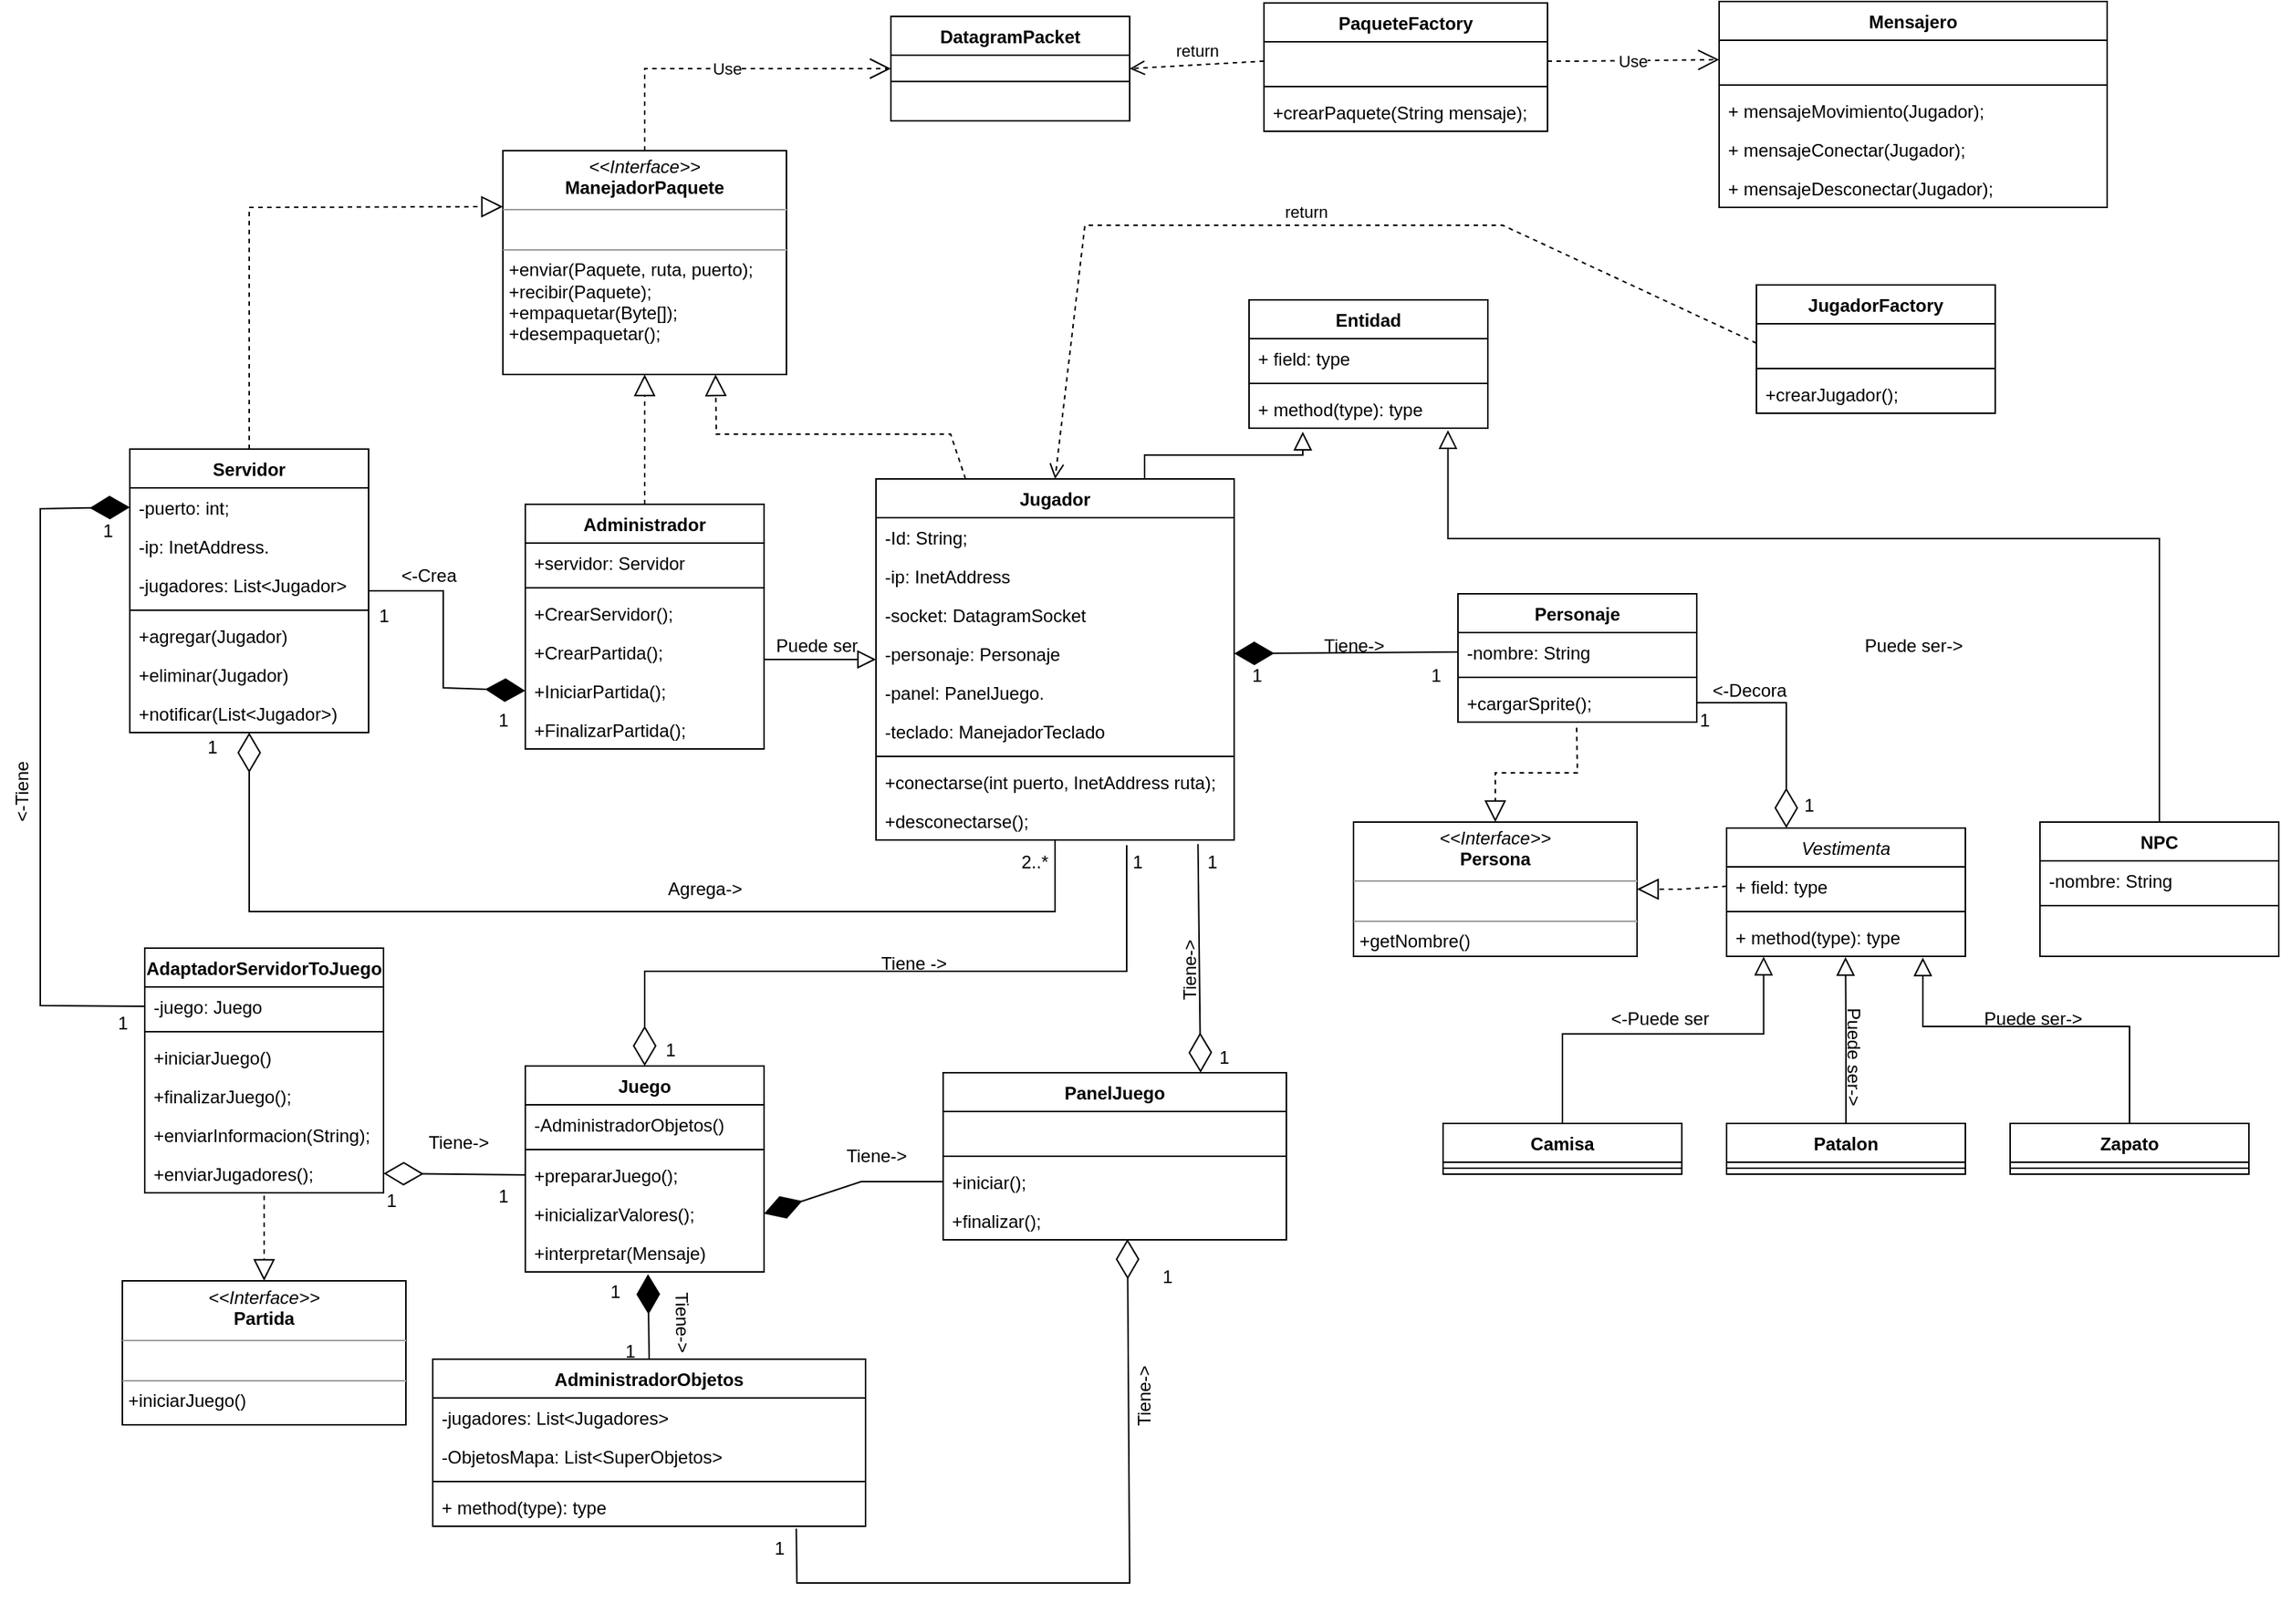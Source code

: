 <mxfile version="20.8.16" type="device" pages="2"><diagram id="C5RBs43oDa-KdzZeNtuy" name="Page-1"><mxGraphModel dx="1920" dy="1169" grid="1" gridSize="10" guides="1" tooltips="1" connect="1" arrows="1" fold="1" page="1" pageScale="1" pageWidth="2000" pageHeight="1700" math="0" shadow="0"><root><mxCell id="WIyWlLk6GJQsqaUBKTNV-0"/><mxCell id="WIyWlLk6GJQsqaUBKTNV-1" parent="WIyWlLk6GJQsqaUBKTNV-0"/><mxCell id="rRtpNjw5rm6GsXxfiOqy-0" value="Servidor" style="swimlane;fontStyle=1;align=center;verticalAlign=top;childLayout=stackLayout;horizontal=1;startSize=26;horizontalStack=0;resizeParent=1;resizeLast=0;collapsible=1;marginBottom=0;rounded=0;shadow=0;strokeWidth=1;" parent="WIyWlLk6GJQsqaUBKTNV-1" vertex="1"><mxGeometry x="190" y="480" width="160" height="190" as="geometry"><mxRectangle x="145" y="451" width="160" height="26" as="alternateBounds"/></mxGeometry></mxCell><mxCell id="rRtpNjw5rm6GsXxfiOqy-1" value="-puerto: int; " style="text;align=left;verticalAlign=top;spacingLeft=4;spacingRight=4;overflow=hidden;rotatable=0;points=[[0,0.5],[1,0.5]];portConstraint=eastwest;" parent="rRtpNjw5rm6GsXxfiOqy-0" vertex="1"><mxGeometry y="26" width="160" height="26" as="geometry"/></mxCell><mxCell id="rRtpNjw5rm6GsXxfiOqy-2" value="-ip: InetAddress. " style="text;align=left;verticalAlign=top;spacingLeft=4;spacingRight=4;overflow=hidden;rotatable=0;points=[[0,0.5],[1,0.5]];portConstraint=eastwest;rounded=0;shadow=0;html=0;" parent="rRtpNjw5rm6GsXxfiOqy-0" vertex="1"><mxGeometry y="52" width="160" height="26" as="geometry"/></mxCell><mxCell id="rRtpNjw5rm6GsXxfiOqy-3" value="-jugadores: List&lt;Jugador&gt;" style="text;align=left;verticalAlign=top;spacingLeft=4;spacingRight=4;overflow=hidden;rotatable=0;points=[[0,0.5],[1,0.5]];portConstraint=eastwest;rounded=0;shadow=0;html=0;" parent="rRtpNjw5rm6GsXxfiOqy-0" vertex="1"><mxGeometry y="78" width="160" height="26" as="geometry"/></mxCell><mxCell id="rRtpNjw5rm6GsXxfiOqy-4" value="" style="line;html=1;strokeWidth=1;align=left;verticalAlign=middle;spacingTop=-1;spacingLeft=3;spacingRight=3;rotatable=0;labelPosition=right;points=[];portConstraint=eastwest;" parent="rRtpNjw5rm6GsXxfiOqy-0" vertex="1"><mxGeometry y="104" width="160" height="8" as="geometry"/></mxCell><mxCell id="rRtpNjw5rm6GsXxfiOqy-5" value="+agregar(Jugador)" style="text;align=left;verticalAlign=top;spacingLeft=4;spacingRight=4;overflow=hidden;rotatable=0;points=[[0,0.5],[1,0.5]];portConstraint=eastwest;rounded=0;shadow=0;html=0;" parent="rRtpNjw5rm6GsXxfiOqy-0" vertex="1"><mxGeometry y="112" width="160" height="26" as="geometry"/></mxCell><mxCell id="rRtpNjw5rm6GsXxfiOqy-6" value="+eliminar(Jugador)" style="text;align=left;verticalAlign=top;spacingLeft=4;spacingRight=4;overflow=hidden;rotatable=0;points=[[0,0.5],[1,0.5]];portConstraint=eastwest;rounded=0;shadow=0;html=0;" parent="rRtpNjw5rm6GsXxfiOqy-0" vertex="1"><mxGeometry y="138" width="160" height="26" as="geometry"/></mxCell><mxCell id="rRtpNjw5rm6GsXxfiOqy-7" value="+notificar(List&lt;Jugador&gt;)" style="text;align=left;verticalAlign=top;spacingLeft=4;spacingRight=4;overflow=hidden;rotatable=0;points=[[0,0.5],[1,0.5]];portConstraint=eastwest;rounded=0;shadow=0;html=0;" parent="rRtpNjw5rm6GsXxfiOqy-0" vertex="1"><mxGeometry y="164" width="160" height="26" as="geometry"/></mxCell><mxCell id="rRtpNjw5rm6GsXxfiOqy-8" value="Jugador" style="swimlane;fontStyle=1;align=center;verticalAlign=top;childLayout=stackLayout;horizontal=1;startSize=26;horizontalStack=0;resizeParent=1;resizeLast=0;collapsible=1;marginBottom=0;rounded=0;shadow=0;strokeWidth=1;" parent="WIyWlLk6GJQsqaUBKTNV-1" vertex="1"><mxGeometry x="690" y="500" width="240" height="242" as="geometry"><mxRectangle x="670" y="442.5" width="170" height="26" as="alternateBounds"/></mxGeometry></mxCell><mxCell id="rRtpNjw5rm6GsXxfiOqy-9" value="-Id: String;" style="text;align=left;verticalAlign=top;spacingLeft=4;spacingRight=4;overflow=hidden;rotatable=0;points=[[0,0.5],[1,0.5]];portConstraint=eastwest;" parent="rRtpNjw5rm6GsXxfiOqy-8" vertex="1"><mxGeometry y="26" width="240" height="26" as="geometry"/></mxCell><mxCell id="rRtpNjw5rm6GsXxfiOqy-10" value="-ip: InetAddress" style="text;align=left;verticalAlign=top;spacingLeft=4;spacingRight=4;overflow=hidden;rotatable=0;points=[[0,0.5],[1,0.5]];portConstraint=eastwest;" parent="rRtpNjw5rm6GsXxfiOqy-8" vertex="1"><mxGeometry y="52" width="240" height="26" as="geometry"/></mxCell><mxCell id="rRtpNjw5rm6GsXxfiOqy-11" value="-socket: DatagramSocket" style="text;align=left;verticalAlign=top;spacingLeft=4;spacingRight=4;overflow=hidden;rotatable=0;points=[[0,0.5],[1,0.5]];portConstraint=eastwest;" parent="rRtpNjw5rm6GsXxfiOqy-8" vertex="1"><mxGeometry y="78" width="240" height="26" as="geometry"/></mxCell><mxCell id="rRtpNjw5rm6GsXxfiOqy-12" value="-personaje: Personaje" style="text;align=left;verticalAlign=top;spacingLeft=4;spacingRight=4;overflow=hidden;rotatable=0;points=[[0,0.5],[1,0.5]];portConstraint=eastwest;" parent="rRtpNjw5rm6GsXxfiOqy-8" vertex="1"><mxGeometry y="104" width="240" height="26" as="geometry"/></mxCell><mxCell id="rRtpNjw5rm6GsXxfiOqy-13" value="-panel: PanelJuego. " style="text;align=left;verticalAlign=top;spacingLeft=4;spacingRight=4;overflow=hidden;rotatable=0;points=[[0,0.5],[1,0.5]];portConstraint=eastwest;" parent="rRtpNjw5rm6GsXxfiOqy-8" vertex="1"><mxGeometry y="130" width="240" height="26" as="geometry"/></mxCell><mxCell id="rRtpNjw5rm6GsXxfiOqy-14" value="-teclado: ManejadorTeclado" style="text;align=left;verticalAlign=top;spacingLeft=4;spacingRight=4;overflow=hidden;rotatable=0;points=[[0,0.5],[1,0.5]];portConstraint=eastwest;" parent="rRtpNjw5rm6GsXxfiOqy-8" vertex="1"><mxGeometry y="156" width="240" height="26" as="geometry"/></mxCell><mxCell id="rRtpNjw5rm6GsXxfiOqy-15" value="" style="line;html=1;strokeWidth=1;align=left;verticalAlign=middle;spacingTop=-1;spacingLeft=3;spacingRight=3;rotatable=0;labelPosition=right;points=[];portConstraint=eastwest;" parent="rRtpNjw5rm6GsXxfiOqy-8" vertex="1"><mxGeometry y="182" width="240" height="8" as="geometry"/></mxCell><mxCell id="rRtpNjw5rm6GsXxfiOqy-16" value="+conectarse(int puerto, InetAddress ruta); " style="text;align=left;verticalAlign=top;spacingLeft=4;spacingRight=4;overflow=hidden;rotatable=0;points=[[0,0.5],[1,0.5]];portConstraint=eastwest;" parent="rRtpNjw5rm6GsXxfiOqy-8" vertex="1"><mxGeometry y="190" width="240" height="26" as="geometry"/></mxCell><mxCell id="rRtpNjw5rm6GsXxfiOqy-17" value="+desconectarse(); " style="text;align=left;verticalAlign=top;spacingLeft=4;spacingRight=4;overflow=hidden;rotatable=0;points=[[0,0.5],[1,0.5]];portConstraint=eastwest;" parent="rRtpNjw5rm6GsXxfiOqy-8" vertex="1"><mxGeometry y="216" width="240" height="26" as="geometry"/></mxCell><mxCell id="rRtpNjw5rm6GsXxfiOqy-18" value="Personaje" style="swimlane;fontStyle=1;align=center;verticalAlign=top;childLayout=stackLayout;horizontal=1;startSize=26;horizontalStack=0;resizeParent=1;resizeLast=0;collapsible=1;marginBottom=0;rounded=0;shadow=0;strokeWidth=1;" parent="WIyWlLk6GJQsqaUBKTNV-1" vertex="1"><mxGeometry x="1080" y="577" width="160" height="86" as="geometry"><mxRectangle x="340" y="380" width="170" height="26" as="alternateBounds"/></mxGeometry></mxCell><mxCell id="rRtpNjw5rm6GsXxfiOqy-19" value="-nombre: String" style="text;align=left;verticalAlign=top;spacingLeft=4;spacingRight=4;overflow=hidden;rotatable=0;points=[[0,0.5],[1,0.5]];portConstraint=eastwest;" parent="rRtpNjw5rm6GsXxfiOqy-18" vertex="1"><mxGeometry y="26" width="160" height="26" as="geometry"/></mxCell><mxCell id="rRtpNjw5rm6GsXxfiOqy-20" value="" style="line;html=1;strokeWidth=1;align=left;verticalAlign=middle;spacingTop=-1;spacingLeft=3;spacingRight=3;rotatable=0;labelPosition=right;points=[];portConstraint=eastwest;" parent="rRtpNjw5rm6GsXxfiOqy-18" vertex="1"><mxGeometry y="52" width="160" height="8" as="geometry"/></mxCell><mxCell id="rRtpNjw5rm6GsXxfiOqy-21" value="+cargarSprite(); " style="text;align=left;verticalAlign=top;spacingLeft=4;spacingRight=4;overflow=hidden;rotatable=0;points=[[0,0.5],[1,0.5]];portConstraint=eastwest;" parent="rRtpNjw5rm6GsXxfiOqy-18" vertex="1"><mxGeometry y="60" width="160" height="26" as="geometry"/></mxCell><mxCell id="rRtpNjw5rm6GsXxfiOqy-22" value="NPC" style="swimlane;fontStyle=1;align=center;verticalAlign=top;childLayout=stackLayout;horizontal=1;startSize=26;horizontalStack=0;resizeParent=1;resizeLast=0;collapsible=1;marginBottom=0;rounded=0;shadow=0;strokeWidth=1;" parent="WIyWlLk6GJQsqaUBKTNV-1" vertex="1"><mxGeometry x="1470" y="730" width="160" height="90" as="geometry"><mxRectangle x="340" y="380" width="170" height="26" as="alternateBounds"/></mxGeometry></mxCell><mxCell id="rRtpNjw5rm6GsXxfiOqy-23" value="-nombre: String" style="text;align=left;verticalAlign=top;spacingLeft=4;spacingRight=4;overflow=hidden;rotatable=0;points=[[0,0.5],[1,0.5]];portConstraint=eastwest;" parent="rRtpNjw5rm6GsXxfiOqy-22" vertex="1"><mxGeometry y="26" width="160" height="26" as="geometry"/></mxCell><mxCell id="rRtpNjw5rm6GsXxfiOqy-24" value="" style="line;html=1;strokeWidth=1;align=left;verticalAlign=middle;spacingTop=-1;spacingLeft=3;spacingRight=3;rotatable=0;labelPosition=right;points=[];portConstraint=eastwest;" parent="rRtpNjw5rm6GsXxfiOqy-22" vertex="1"><mxGeometry y="52" width="160" height="8" as="geometry"/></mxCell><mxCell id="rRtpNjw5rm6GsXxfiOqy-25" value="Administrador" style="swimlane;fontStyle=1;align=center;verticalAlign=top;childLayout=stackLayout;horizontal=1;startSize=26;horizontalStack=0;resizeParent=1;resizeParentMax=0;resizeLast=0;collapsible=1;marginBottom=0;" parent="WIyWlLk6GJQsqaUBKTNV-1" vertex="1"><mxGeometry x="455" y="517" width="160" height="164" as="geometry"><mxRectangle x="391" y="464.5" width="120" height="30" as="alternateBounds"/></mxGeometry></mxCell><mxCell id="rRtpNjw5rm6GsXxfiOqy-26" value="+servidor: Servidor" style="text;strokeColor=none;fillColor=none;align=left;verticalAlign=top;spacingLeft=4;spacingRight=4;overflow=hidden;rotatable=0;points=[[0,0.5],[1,0.5]];portConstraint=eastwest;" parent="rRtpNjw5rm6GsXxfiOqy-25" vertex="1"><mxGeometry y="26" width="160" height="26" as="geometry"/></mxCell><mxCell id="rRtpNjw5rm6GsXxfiOqy-27" value="" style="line;strokeWidth=1;fillColor=none;align=left;verticalAlign=middle;spacingTop=-1;spacingLeft=3;spacingRight=3;rotatable=0;labelPosition=right;points=[];portConstraint=eastwest;strokeColor=inherit;" parent="rRtpNjw5rm6GsXxfiOqy-25" vertex="1"><mxGeometry y="52" width="160" height="8" as="geometry"/></mxCell><mxCell id="rRtpNjw5rm6GsXxfiOqy-28" value="+CrearServidor(); " style="text;align=left;verticalAlign=top;spacingLeft=4;spacingRight=4;overflow=hidden;rotatable=0;points=[[0,0.5],[1,0.5]];portConstraint=eastwest;" parent="rRtpNjw5rm6GsXxfiOqy-25" vertex="1"><mxGeometry y="60" width="160" height="26" as="geometry"/></mxCell><mxCell id="rRtpNjw5rm6GsXxfiOqy-29" value="+CrearPartida(); " style="text;align=left;verticalAlign=top;spacingLeft=4;spacingRight=4;overflow=hidden;rotatable=0;points=[[0,0.5],[1,0.5]];portConstraint=eastwest;" parent="rRtpNjw5rm6GsXxfiOqy-25" vertex="1"><mxGeometry y="86" width="160" height="26" as="geometry"/></mxCell><mxCell id="rRtpNjw5rm6GsXxfiOqy-30" value="+IniciarPartida(); " style="text;align=left;verticalAlign=top;spacingLeft=4;spacingRight=4;overflow=hidden;rotatable=0;points=[[0,0.5],[1,0.5]];portConstraint=eastwest;" parent="rRtpNjw5rm6GsXxfiOqy-25" vertex="1"><mxGeometry y="112" width="160" height="26" as="geometry"/></mxCell><mxCell id="rRtpNjw5rm6GsXxfiOqy-31" value="+FinalizarPartida(); " style="text;align=left;verticalAlign=top;spacingLeft=4;spacingRight=4;overflow=hidden;rotatable=0;points=[[0,0.5],[1,0.5]];portConstraint=eastwest;" parent="rRtpNjw5rm6GsXxfiOqy-25" vertex="1"><mxGeometry y="138" width="160" height="26" as="geometry"/></mxCell><mxCell id="rRtpNjw5rm6GsXxfiOqy-32" value="&lt;p style=&quot;margin:0px;margin-top:4px;text-align:center;&quot;&gt;&lt;i&gt;&amp;lt;&amp;lt;Interface&amp;gt;&amp;gt;&lt;/i&gt;&lt;br&gt;&lt;b&gt;Persona&lt;/b&gt;&lt;/p&gt;&lt;hr size=&quot;1&quot;&gt;&lt;p style=&quot;margin:0px;margin-left:4px;&quot;&gt;&lt;br&gt;&lt;/p&gt;&lt;hr size=&quot;1&quot;&gt;&lt;p style=&quot;margin:0px;margin-left:4px;&quot;&gt;+getNombre()&lt;/p&gt;" style="verticalAlign=top;align=left;overflow=fill;fontSize=12;fontFamily=Helvetica;html=1;" parent="WIyWlLk6GJQsqaUBKTNV-1" vertex="1"><mxGeometry x="1010" y="730" width="190" height="90" as="geometry"/></mxCell><mxCell id="rRtpNjw5rm6GsXxfiOqy-33" value="Vestimenta" style="swimlane;fontStyle=2;align=center;verticalAlign=top;childLayout=stackLayout;horizontal=1;startSize=26;horizontalStack=0;resizeParent=1;resizeParentMax=0;resizeLast=0;collapsible=1;marginBottom=0;" parent="WIyWlLk6GJQsqaUBKTNV-1" vertex="1"><mxGeometry x="1260" y="734" width="160" height="86" as="geometry"/></mxCell><mxCell id="rRtpNjw5rm6GsXxfiOqy-34" value="+ field: type" style="text;strokeColor=none;fillColor=none;align=left;verticalAlign=top;spacingLeft=4;spacingRight=4;overflow=hidden;rotatable=0;points=[[0,0.5],[1,0.5]];portConstraint=eastwest;" parent="rRtpNjw5rm6GsXxfiOqy-33" vertex="1"><mxGeometry y="26" width="160" height="26" as="geometry"/></mxCell><mxCell id="rRtpNjw5rm6GsXxfiOqy-35" value="" style="line;strokeWidth=1;fillColor=none;align=left;verticalAlign=middle;spacingTop=-1;spacingLeft=3;spacingRight=3;rotatable=0;labelPosition=right;points=[];portConstraint=eastwest;strokeColor=inherit;" parent="rRtpNjw5rm6GsXxfiOqy-33" vertex="1"><mxGeometry y="52" width="160" height="8" as="geometry"/></mxCell><mxCell id="rRtpNjw5rm6GsXxfiOqy-36" value="+ method(type): type" style="text;strokeColor=none;fillColor=none;align=left;verticalAlign=top;spacingLeft=4;spacingRight=4;overflow=hidden;rotatable=0;points=[[0,0.5],[1,0.5]];portConstraint=eastwest;" parent="rRtpNjw5rm6GsXxfiOqy-33" vertex="1"><mxGeometry y="60" width="160" height="26" as="geometry"/></mxCell><mxCell id="rRtpNjw5rm6GsXxfiOqy-37" value="" style="endArrow=block;dashed=1;endFill=0;endSize=12;html=1;rounded=0;exitX=0;exitY=0.5;exitDx=0;exitDy=0;entryX=1;entryY=0.5;entryDx=0;entryDy=0;" parent="WIyWlLk6GJQsqaUBKTNV-1" source="rRtpNjw5rm6GsXxfiOqy-34" target="rRtpNjw5rm6GsXxfiOqy-32" edge="1"><mxGeometry width="160" relative="1" as="geometry"><mxPoint x="1225.63" y="663" as="sourcePoint"/><mxPoint x="1160.005" y="588" as="targetPoint"/><Array as="points"><mxPoint x="1230" y="775"/></Array></mxGeometry></mxCell><mxCell id="rRtpNjw5rm6GsXxfiOqy-38" value="" style="endArrow=block;dashed=1;endFill=0;endSize=12;html=1;rounded=0;exitX=0.497;exitY=1.143;exitDx=0;exitDy=0;entryX=0.5;entryY=0;entryDx=0;entryDy=0;exitPerimeter=0;" parent="WIyWlLk6GJQsqaUBKTNV-1" source="rRtpNjw5rm6GsXxfiOqy-21" target="rRtpNjw5rm6GsXxfiOqy-32" edge="1"><mxGeometry width="160" relative="1" as="geometry"><mxPoint x="1270" y="781" as="sourcePoint"/><mxPoint x="1130" y="817" as="targetPoint"/><Array as="points"><mxPoint x="1160" y="697"/><mxPoint x="1105" y="697"/></Array></mxGeometry></mxCell><mxCell id="rRtpNjw5rm6GsXxfiOqy-39" value="Camisa" style="swimlane;fontStyle=1;align=center;verticalAlign=top;childLayout=stackLayout;horizontal=1;startSize=26;horizontalStack=0;resizeParent=1;resizeParentMax=0;resizeLast=0;collapsible=1;marginBottom=0;" parent="WIyWlLk6GJQsqaUBKTNV-1" vertex="1"><mxGeometry x="1070" y="932" width="160" height="34" as="geometry"/></mxCell><mxCell id="rRtpNjw5rm6GsXxfiOqy-40" value="" style="line;strokeWidth=1;fillColor=none;align=left;verticalAlign=middle;spacingTop=-1;spacingLeft=3;spacingRight=3;rotatable=0;labelPosition=right;points=[];portConstraint=eastwest;strokeColor=inherit;" parent="rRtpNjw5rm6GsXxfiOqy-39" vertex="1"><mxGeometry y="26" width="160" height="8" as="geometry"/></mxCell><mxCell id="rRtpNjw5rm6GsXxfiOqy-41" value="Patalon" style="swimlane;fontStyle=1;align=center;verticalAlign=top;childLayout=stackLayout;horizontal=1;startSize=26;horizontalStack=0;resizeParent=1;resizeParentMax=0;resizeLast=0;collapsible=1;marginBottom=0;" parent="WIyWlLk6GJQsqaUBKTNV-1" vertex="1"><mxGeometry x="1260" y="932" width="160" height="34" as="geometry"/></mxCell><mxCell id="rRtpNjw5rm6GsXxfiOqy-42" value="" style="line;strokeWidth=1;fillColor=none;align=left;verticalAlign=middle;spacingTop=-1;spacingLeft=3;spacingRight=3;rotatable=0;labelPosition=right;points=[];portConstraint=eastwest;strokeColor=inherit;" parent="rRtpNjw5rm6GsXxfiOqy-41" vertex="1"><mxGeometry y="26" width="160" height="8" as="geometry"/></mxCell><mxCell id="rRtpNjw5rm6GsXxfiOqy-43" value="Zapato" style="swimlane;fontStyle=1;align=center;verticalAlign=top;childLayout=stackLayout;horizontal=1;startSize=26;horizontalStack=0;resizeParent=1;resizeParentMax=0;resizeLast=0;collapsible=1;marginBottom=0;" parent="WIyWlLk6GJQsqaUBKTNV-1" vertex="1"><mxGeometry x="1450" y="932" width="160" height="34" as="geometry"/></mxCell><mxCell id="rRtpNjw5rm6GsXxfiOqy-44" value="" style="line;strokeWidth=1;fillColor=none;align=left;verticalAlign=middle;spacingTop=-1;spacingLeft=3;spacingRight=3;rotatable=0;labelPosition=right;points=[];portConstraint=eastwest;strokeColor=inherit;" parent="rRtpNjw5rm6GsXxfiOqy-43" vertex="1"><mxGeometry y="26" width="160" height="8" as="geometry"/></mxCell><mxCell id="rRtpNjw5rm6GsXxfiOqy-45" value="" style="endArrow=block;endSize=10;endFill=0;shadow=0;strokeWidth=1;rounded=0;edgeStyle=elbowEdgeStyle;elbow=vertical;exitX=0.5;exitY=0;exitDx=0;exitDy=0;entryX=0.155;entryY=1.008;entryDx=0;entryDy=0;entryPerimeter=0;" parent="WIyWlLk6GJQsqaUBKTNV-1" source="rRtpNjw5rm6GsXxfiOqy-39" target="rRtpNjw5rm6GsXxfiOqy-36" edge="1"><mxGeometry width="160" relative="1" as="geometry"><mxPoint x="1160" y="852" as="sourcePoint"/><mxPoint x="1220" y="802" as="targetPoint"/><Array as="points"><mxPoint x="1250" y="872"/></Array></mxGeometry></mxCell><mxCell id="rRtpNjw5rm6GsXxfiOqy-46" value="" style="endArrow=block;endSize=10;endFill=0;shadow=0;strokeWidth=1;rounded=0;edgeStyle=elbowEdgeStyle;elbow=vertical;exitX=0.5;exitY=0;exitDx=0;exitDy=0;entryX=0.498;entryY=1.02;entryDx=0;entryDy=0;entryPerimeter=0;" parent="WIyWlLk6GJQsqaUBKTNV-1" source="rRtpNjw5rm6GsXxfiOqy-41" target="rRtpNjw5rm6GsXxfiOqy-36" edge="1"><mxGeometry width="160" relative="1" as="geometry"><mxPoint x="1160" y="942" as="sourcePoint"/><mxPoint x="1340" y="872" as="targetPoint"/><Array as="points"><mxPoint x="1340" y="877"/></Array></mxGeometry></mxCell><mxCell id="rRtpNjw5rm6GsXxfiOqy-47" value="" style="endArrow=block;endSize=10;endFill=0;shadow=0;strokeWidth=1;rounded=0;edgeStyle=elbowEdgeStyle;elbow=vertical;exitX=0.5;exitY=0;exitDx=0;exitDy=0;entryX=0.822;entryY=1.031;entryDx=0;entryDy=0;entryPerimeter=0;" parent="WIyWlLk6GJQsqaUBKTNV-1" source="rRtpNjw5rm6GsXxfiOqy-43" target="rRtpNjw5rm6GsXxfiOqy-36" edge="1"><mxGeometry width="160" relative="1" as="geometry"><mxPoint x="1160" y="942" as="sourcePoint"/><mxPoint x="1350.48" y="830.366" as="targetPoint"/><Array as="points"><mxPoint x="1470" y="867"/></Array></mxGeometry></mxCell><mxCell id="rRtpNjw5rm6GsXxfiOqy-48" value="" style="endArrow=block;endSize=10;endFill=0;shadow=0;strokeWidth=1;rounded=0;edgeStyle=elbowEdgeStyle;elbow=vertical;exitX=0.5;exitY=0;exitDx=0;exitDy=0;entryX=0.833;entryY=1.051;entryDx=0;entryDy=0;entryPerimeter=0;" parent="WIyWlLk6GJQsqaUBKTNV-1" source="rRtpNjw5rm6GsXxfiOqy-22" target="rRtpNjw5rm6GsXxfiOqy-120" edge="1"><mxGeometry width="160" relative="1" as="geometry"><mxPoint x="1750" y="1583" as="sourcePoint"/><mxPoint x="1600" y="1090" as="targetPoint"/><Array as="points"><mxPoint x="1470" y="540"/></Array></mxGeometry></mxCell><mxCell id="rRtpNjw5rm6GsXxfiOqy-49" value="PanelJuego" style="swimlane;fontStyle=1;align=center;verticalAlign=top;childLayout=stackLayout;horizontal=1;startSize=26;horizontalStack=0;resizeParent=1;resizeParentMax=0;resizeLast=0;collapsible=1;marginBottom=0;" parent="WIyWlLk6GJQsqaUBKTNV-1" vertex="1"><mxGeometry x="735" y="898" width="230" height="112" as="geometry"><mxRectangle x="460" y="756" width="110" height="30" as="alternateBounds"/></mxGeometry></mxCell><mxCell id="rRtpNjw5rm6GsXxfiOqy-51" value=" " style="text;strokeColor=none;fillColor=none;align=left;verticalAlign=top;spacingLeft=4;spacingRight=4;overflow=hidden;rotatable=0;points=[[0,0.5],[1,0.5]];portConstraint=eastwest;" parent="rRtpNjw5rm6GsXxfiOqy-49" vertex="1"><mxGeometry y="26" width="230" height="26" as="geometry"/></mxCell><mxCell id="rRtpNjw5rm6GsXxfiOqy-52" value="" style="line;strokeWidth=1;fillColor=none;align=left;verticalAlign=middle;spacingTop=-1;spacingLeft=3;spacingRight=3;rotatable=0;labelPosition=right;points=[];portConstraint=eastwest;strokeColor=inherit;" parent="rRtpNjw5rm6GsXxfiOqy-49" vertex="1"><mxGeometry y="52" width="230" height="8" as="geometry"/></mxCell><mxCell id="rRtpNjw5rm6GsXxfiOqy-53" value="+iniciar(); " style="text;strokeColor=none;fillColor=none;align=left;verticalAlign=top;spacingLeft=4;spacingRight=4;overflow=hidden;rotatable=0;points=[[0,0.5],[1,0.5]];portConstraint=eastwest;" parent="rRtpNjw5rm6GsXxfiOqy-49" vertex="1"><mxGeometry y="60" width="230" height="26" as="geometry"/></mxCell><mxCell id="rRtpNjw5rm6GsXxfiOqy-54" value="+finalizar(); " style="text;strokeColor=none;fillColor=none;align=left;verticalAlign=top;spacingLeft=4;spacingRight=4;overflow=hidden;rotatable=0;points=[[0,0.5],[1,0.5]];portConstraint=eastwest;" parent="rRtpNjw5rm6GsXxfiOqy-49" vertex="1"><mxGeometry y="86" width="230" height="26" as="geometry"/></mxCell><mxCell id="rRtpNjw5rm6GsXxfiOqy-56" value="JugadorFactory" style="swimlane;fontStyle=1;align=center;verticalAlign=top;childLayout=stackLayout;horizontal=1;startSize=26;horizontalStack=0;resizeParent=1;resizeParentMax=0;resizeLast=0;collapsible=1;marginBottom=0;" parent="WIyWlLk6GJQsqaUBKTNV-1" vertex="1"><mxGeometry x="1280" y="370" width="160" height="86" as="geometry"/></mxCell><mxCell id="rRtpNjw5rm6GsXxfiOqy-57" value=" " style="text;strokeColor=none;fillColor=none;align=left;verticalAlign=top;spacingLeft=4;spacingRight=4;overflow=hidden;rotatable=0;points=[[0,0.5],[1,0.5]];portConstraint=eastwest;" parent="rRtpNjw5rm6GsXxfiOqy-56" vertex="1"><mxGeometry y="26" width="160" height="26" as="geometry"/></mxCell><mxCell id="rRtpNjw5rm6GsXxfiOqy-58" value="" style="line;strokeWidth=1;fillColor=none;align=left;verticalAlign=middle;spacingTop=-1;spacingLeft=3;spacingRight=3;rotatable=0;labelPosition=right;points=[];portConstraint=eastwest;strokeColor=inherit;" parent="rRtpNjw5rm6GsXxfiOqy-56" vertex="1"><mxGeometry y="52" width="160" height="8" as="geometry"/></mxCell><mxCell id="rRtpNjw5rm6GsXxfiOqy-59" value="+crearJugador(); " style="text;strokeColor=none;fillColor=none;align=left;verticalAlign=top;spacingLeft=4;spacingRight=4;overflow=hidden;rotatable=0;points=[[0,0.5],[1,0.5]];portConstraint=eastwest;" parent="rRtpNjw5rm6GsXxfiOqy-56" vertex="1"><mxGeometry y="60" width="160" height="26" as="geometry"/></mxCell><mxCell id="rRtpNjw5rm6GsXxfiOqy-61" value="return" style="html=1;verticalAlign=bottom;endArrow=open;dashed=1;endSize=8;rounded=0;exitX=0;exitY=0.5;exitDx=0;exitDy=0;entryX=0.5;entryY=0;entryDx=0;entryDy=0;" parent="WIyWlLk6GJQsqaUBKTNV-1" source="rRtpNjw5rm6GsXxfiOqy-57" target="rRtpNjw5rm6GsXxfiOqy-8" edge="1"><mxGeometry relative="1" as="geometry"><mxPoint x="1485" y="530.5" as="sourcePoint"/><mxPoint x="1370" y="490.5" as="targetPoint"/><Array as="points"><mxPoint x="1110" y="330"/><mxPoint x="830" y="330"/></Array></mxGeometry></mxCell><mxCell id="rRtpNjw5rm6GsXxfiOqy-62" value="&lt;p style=&quot;margin:0px;margin-top:4px;text-align:center;&quot;&gt;&lt;i&gt;&amp;lt;&amp;lt;Interface&amp;gt;&amp;gt;&lt;/i&gt;&lt;br&gt;&lt;b&gt;ManejadorPaquete&lt;/b&gt;&lt;/p&gt;&lt;hr size=&quot;1&quot;&gt;&lt;p style=&quot;margin:0px;margin-left:4px;&quot;&gt;&lt;br&gt;&lt;/p&gt;&lt;hr size=&quot;1&quot;&gt;&lt;p style=&quot;margin:0px;margin-left:4px;&quot;&gt;+enviar(Paquete, ruta, puerto);&amp;nbsp;&lt;/p&gt;&lt;p style=&quot;margin:0px;margin-left:4px;&quot;&gt;+recibir(Paquete);&amp;nbsp;&lt;br&gt;&lt;/p&gt;&lt;p style=&quot;margin:0px;margin-left:4px;&quot;&gt;+empaquetar(Byte[]);&amp;nbsp;&lt;/p&gt;&lt;p style=&quot;margin:0px;margin-left:4px;&quot;&gt;+desempaquetar();&lt;/p&gt;" style="verticalAlign=top;align=left;overflow=fill;fontSize=12;fontFamily=Helvetica;html=1;" parent="WIyWlLk6GJQsqaUBKTNV-1" vertex="1"><mxGeometry x="440" y="280" width="190" height="150" as="geometry"/></mxCell><mxCell id="rRtpNjw5rm6GsXxfiOqy-63" value="" style="endArrow=block;dashed=1;endFill=0;endSize=12;html=1;rounded=0;entryX=0.5;entryY=1;entryDx=0;entryDy=0;exitX=0.5;exitY=0;exitDx=0;exitDy=0;" parent="WIyWlLk6GJQsqaUBKTNV-1" source="rRtpNjw5rm6GsXxfiOqy-25" target="rRtpNjw5rm6GsXxfiOqy-62" edge="1"><mxGeometry width="160" relative="1" as="geometry"><mxPoint x="625" y="585" as="sourcePoint"/><mxPoint x="555" y="565.0" as="targetPoint"/><Array as="points"/></mxGeometry></mxCell><mxCell id="rRtpNjw5rm6GsXxfiOqy-64" value="Use" style="endArrow=open;endSize=12;dashed=1;html=1;rounded=0;exitX=0.5;exitY=0;exitDx=0;exitDy=0;entryX=0;entryY=0.5;entryDx=0;entryDy=0;" parent="WIyWlLk6GJQsqaUBKTNV-1" source="rRtpNjw5rm6GsXxfiOqy-62" target="rRtpNjw5rm6GsXxfiOqy-66" edge="1"><mxGeometry width="160" relative="1" as="geometry"><mxPoint x="465" y="320" as="sourcePoint"/><mxPoint x="590" y="310" as="targetPoint"/><Array as="points"><mxPoint x="535" y="225"/></Array></mxGeometry></mxCell><mxCell id="rRtpNjw5rm6GsXxfiOqy-65" value="" style="group" parent="WIyWlLk6GJQsqaUBKTNV-1" vertex="1" connectable="0"><mxGeometry x="700" y="190" width="160" height="101" as="geometry"/></mxCell><mxCell id="rRtpNjw5rm6GsXxfiOqy-66" value="DatagramPacket" style="swimlane;fontStyle=1;align=center;verticalAlign=top;childLayout=stackLayout;horizontal=1;startSize=26;horizontalStack=0;resizeParent=1;resizeLast=0;collapsible=1;marginBottom=0;rounded=0;shadow=0;strokeWidth=1;container=0;" parent="rRtpNjw5rm6GsXxfiOqy-65" vertex="1"><mxGeometry width="160" height="70" as="geometry"><mxRectangle x="550" y="140" width="160" height="26" as="alternateBounds"/></mxGeometry></mxCell><mxCell id="rRtpNjw5rm6GsXxfiOqy-67" value="" style="line;html=1;strokeWidth=1;align=left;verticalAlign=middle;spacingTop=-1;spacingLeft=3;spacingRight=3;rotatable=0;labelPosition=right;points=[];portConstraint=eastwest;container=0;" parent="rRtpNjw5rm6GsXxfiOqy-66" vertex="1"><mxGeometry y="26" width="160" height="35.35" as="geometry"/></mxCell><mxCell id="rRtpNjw5rm6GsXxfiOqy-68" value="PaqueteFactory" style="swimlane;fontStyle=1;align=center;verticalAlign=top;childLayout=stackLayout;horizontal=1;startSize=26;horizontalStack=0;resizeParent=1;resizeParentMax=0;resizeLast=0;collapsible=1;marginBottom=0;" parent="WIyWlLk6GJQsqaUBKTNV-1" vertex="1"><mxGeometry x="950" y="181" width="190" height="86" as="geometry"><mxRectangle x="900" y="240" width="130" height="30" as="alternateBounds"/></mxGeometry></mxCell><mxCell id="rRtpNjw5rm6GsXxfiOqy-69" value=" " style="text;strokeColor=none;fillColor=none;align=left;verticalAlign=top;spacingLeft=4;spacingRight=4;overflow=hidden;rotatable=0;points=[[0,0.5],[1,0.5]];portConstraint=eastwest;" parent="rRtpNjw5rm6GsXxfiOqy-68" vertex="1"><mxGeometry y="26" width="190" height="26" as="geometry"/></mxCell><mxCell id="rRtpNjw5rm6GsXxfiOqy-70" value="" style="line;strokeWidth=1;fillColor=none;align=left;verticalAlign=middle;spacingTop=-1;spacingLeft=3;spacingRight=3;rotatable=0;labelPosition=right;points=[];portConstraint=eastwest;strokeColor=inherit;" parent="rRtpNjw5rm6GsXxfiOqy-68" vertex="1"><mxGeometry y="52" width="190" height="8" as="geometry"/></mxCell><mxCell id="rRtpNjw5rm6GsXxfiOqy-71" value="+crearPaquete(String mensaje); " style="text;strokeColor=none;fillColor=none;align=left;verticalAlign=top;spacingLeft=4;spacingRight=4;overflow=hidden;rotatable=0;points=[[0,0.5],[1,0.5]];portConstraint=eastwest;" parent="rRtpNjw5rm6GsXxfiOqy-68" vertex="1"><mxGeometry y="60" width="190" height="26" as="geometry"/></mxCell><mxCell id="rRtpNjw5rm6GsXxfiOqy-72" value="return" style="html=1;verticalAlign=bottom;endArrow=open;dashed=1;endSize=8;rounded=0;exitX=0;exitY=0.5;exitDx=0;exitDy=0;entryX=1;entryY=0.5;entryDx=0;entryDy=0;" parent="WIyWlLk6GJQsqaUBKTNV-1" source="rRtpNjw5rm6GsXxfiOqy-69" target="rRtpNjw5rm6GsXxfiOqy-66" edge="1"><mxGeometry relative="1" as="geometry"><mxPoint x="1105" y="460" as="sourcePoint"/><mxPoint x="825" y="398.412" as="targetPoint"/><Array as="points"/></mxGeometry></mxCell><mxCell id="rRtpNjw5rm6GsXxfiOqy-73" value="&amp;lt;-Crea" style="text;html=1;align=center;verticalAlign=middle;resizable=0;points=[];autosize=1;strokeColor=none;fillColor=none;" parent="WIyWlLk6GJQsqaUBKTNV-1" vertex="1"><mxGeometry x="360" y="550" width="60" height="30" as="geometry"/></mxCell><mxCell id="rRtpNjw5rm6GsXxfiOqy-74" value="Agrega-&amp;gt;" style="text;html=1;align=center;verticalAlign=middle;resizable=0;points=[];autosize=1;strokeColor=none;fillColor=none;" parent="WIyWlLk6GJQsqaUBKTNV-1" vertex="1"><mxGeometry x="540" y="760" width="70" height="30" as="geometry"/></mxCell><mxCell id="rRtpNjw5rm6GsXxfiOqy-75" value="Puede ser-&amp;gt;" style="text;html=1;align=center;verticalAlign=middle;resizable=0;points=[];autosize=1;strokeColor=none;fillColor=none;" parent="WIyWlLk6GJQsqaUBKTNV-1" vertex="1"><mxGeometry x="1340" y="597" width="90" height="30" as="geometry"/></mxCell><mxCell id="rRtpNjw5rm6GsXxfiOqy-76" value="1" style="text;html=1;align=center;verticalAlign=middle;resizable=0;points=[];autosize=1;strokeColor=none;fillColor=none;" parent="WIyWlLk6GJQsqaUBKTNV-1" vertex="1"><mxGeometry x="1230" y="647" width="30" height="30" as="geometry"/></mxCell><mxCell id="rRtpNjw5rm6GsXxfiOqy-77" value="&amp;lt;-Puede ser" style="text;html=1;align=center;verticalAlign=middle;resizable=0;points=[];autosize=1;strokeColor=none;fillColor=none;" parent="WIyWlLk6GJQsqaUBKTNV-1" vertex="1"><mxGeometry x="1170" y="847" width="90" height="30" as="geometry"/></mxCell><mxCell id="rRtpNjw5rm6GsXxfiOqy-78" value="&amp;lt;-Decora" style="text;html=1;align=center;verticalAlign=middle;resizable=0;points=[];autosize=1;strokeColor=none;fillColor=none;" parent="WIyWlLk6GJQsqaUBKTNV-1" vertex="1"><mxGeometry x="1240" y="627" width="70" height="30" as="geometry"/></mxCell><mxCell id="rRtpNjw5rm6GsXxfiOqy-79" value="Puede ser-&amp;gt;" style="text;html=1;align=center;verticalAlign=middle;resizable=0;points=[];autosize=1;strokeColor=none;fillColor=none;" parent="WIyWlLk6GJQsqaUBKTNV-1" vertex="1"><mxGeometry x="1420" y="847" width="90" height="30" as="geometry"/></mxCell><mxCell id="rRtpNjw5rm6GsXxfiOqy-80" value="Puede ser-&amp;gt;" style="text;html=1;align=center;verticalAlign=middle;resizable=0;points=[];autosize=1;strokeColor=none;fillColor=none;rotation=90;" parent="WIyWlLk6GJQsqaUBKTNV-1" vertex="1"><mxGeometry x="1300" y="872" width="90" height="30" as="geometry"/></mxCell><mxCell id="rRtpNjw5rm6GsXxfiOqy-81" value="" style="endArrow=diamondThin;endFill=0;endSize=24;html=1;rounded=0;fontSize=11;" parent="WIyWlLk6GJQsqaUBKTNV-1" source="rRtpNjw5rm6GsXxfiOqy-17" target="rRtpNjw5rm6GsXxfiOqy-7" edge="1"><mxGeometry width="160" relative="1" as="geometry"><mxPoint x="485" y="950" as="sourcePoint"/><mxPoint x="645" y="950" as="targetPoint"/><Array as="points"><mxPoint x="810" y="790"/><mxPoint x="420" y="790"/><mxPoint x="270" y="790"/></Array></mxGeometry></mxCell><mxCell id="rRtpNjw5rm6GsXxfiOqy-82" value="" style="endArrow=diamondThin;endFill=0;endSize=24;html=1;rounded=0;fontSize=11;entryX=0.25;entryY=0;entryDx=0;entryDy=0;exitX=1;exitY=0.5;exitDx=0;exitDy=0;" parent="WIyWlLk6GJQsqaUBKTNV-1" source="rRtpNjw5rm6GsXxfiOqy-21" target="rRtpNjw5rm6GsXxfiOqy-33" edge="1"><mxGeometry width="160" relative="1" as="geometry"><mxPoint x="1250" y="807" as="sourcePoint"/><mxPoint x="1410" y="807" as="targetPoint"/><Array as="points"><mxPoint x="1300" y="650"/></Array></mxGeometry></mxCell><mxCell id="rRtpNjw5rm6GsXxfiOqy-83" value="1" style="text;html=1;align=center;verticalAlign=middle;resizable=0;points=[];autosize=1;strokeColor=none;fillColor=none;" parent="WIyWlLk6GJQsqaUBKTNV-1" vertex="1"><mxGeometry x="1300" y="704" width="30" height="30" as="geometry"/></mxCell><mxCell id="rRtpNjw5rm6GsXxfiOqy-84" value="" style="endArrow=block;dashed=1;endFill=0;endSize=12;html=1;rounded=0;entryX=0;entryY=0.25;entryDx=0;entryDy=0;exitX=0.5;exitY=0;exitDx=0;exitDy=0;" parent="WIyWlLk6GJQsqaUBKTNV-1" source="rRtpNjw5rm6GsXxfiOqy-0" target="rRtpNjw5rm6GsXxfiOqy-62" edge="1"><mxGeometry width="160" relative="1" as="geometry"><mxPoint x="635" y="595" as="sourcePoint"/><mxPoint x="585" y="560" as="targetPoint"/><Array as="points"><mxPoint x="270" y="318"/></Array></mxGeometry></mxCell><mxCell id="rRtpNjw5rm6GsXxfiOqy-85" value="" style="endArrow=block;dashed=1;endFill=0;endSize=12;html=1;rounded=0;entryX=0.75;entryY=1;entryDx=0;entryDy=0;exitX=0.25;exitY=0;exitDx=0;exitDy=0;" parent="WIyWlLk6GJQsqaUBKTNV-1" source="rRtpNjw5rm6GsXxfiOqy-8" target="rRtpNjw5rm6GsXxfiOqy-62" edge="1"><mxGeometry width="160" relative="1" as="geometry"><mxPoint x="621" y="694.5" as="sourcePoint"/><mxPoint x="500" y="600" as="targetPoint"/><Array as="points"><mxPoint x="740" y="470"/><mxPoint x="583" y="470"/></Array></mxGeometry></mxCell><mxCell id="rRtpNjw5rm6GsXxfiOqy-86" value="Mensajero" style="swimlane;fontStyle=1;align=center;verticalAlign=top;childLayout=stackLayout;horizontal=1;startSize=26;horizontalStack=0;resizeParent=1;resizeParentMax=0;resizeLast=0;collapsible=1;marginBottom=0;" parent="WIyWlLk6GJQsqaUBKTNV-1" vertex="1"><mxGeometry x="1255" y="180" width="260" height="138" as="geometry"><mxRectangle x="1020" y="20" width="100" height="30" as="alternateBounds"/></mxGeometry></mxCell><mxCell id="rRtpNjw5rm6GsXxfiOqy-87" value=" " style="text;strokeColor=none;fillColor=none;align=left;verticalAlign=top;spacingLeft=4;spacingRight=4;overflow=hidden;rotatable=0;points=[[0,0.5],[1,0.5]];portConstraint=eastwest;" parent="rRtpNjw5rm6GsXxfiOqy-86" vertex="1"><mxGeometry y="26" width="260" height="26" as="geometry"/></mxCell><mxCell id="rRtpNjw5rm6GsXxfiOqy-88" value="" style="line;strokeWidth=1;fillColor=none;align=left;verticalAlign=middle;spacingTop=-1;spacingLeft=3;spacingRight=3;rotatable=0;labelPosition=right;points=[];portConstraint=eastwest;strokeColor=inherit;" parent="rRtpNjw5rm6GsXxfiOqy-86" vertex="1"><mxGeometry y="52" width="260" height="8" as="geometry"/></mxCell><mxCell id="rRtpNjw5rm6GsXxfiOqy-89" value="+ mensajeMovimiento(Jugador); " style="text;strokeColor=none;fillColor=none;align=left;verticalAlign=top;spacingLeft=4;spacingRight=4;overflow=hidden;rotatable=0;points=[[0,0.5],[1,0.5]];portConstraint=eastwest;" parent="rRtpNjw5rm6GsXxfiOqy-86" vertex="1"><mxGeometry y="60" width="260" height="26" as="geometry"/></mxCell><mxCell id="rRtpNjw5rm6GsXxfiOqy-90" value="+ mensajeConectar(Jugador); " style="text;strokeColor=none;fillColor=none;align=left;verticalAlign=top;spacingLeft=4;spacingRight=4;overflow=hidden;rotatable=0;points=[[0,0.5],[1,0.5]];portConstraint=eastwest;" parent="rRtpNjw5rm6GsXxfiOqy-86" vertex="1"><mxGeometry y="86" width="260" height="26" as="geometry"/></mxCell><mxCell id="rRtpNjw5rm6GsXxfiOqy-91" value="+ mensajeDesconectar(Jugador); " style="text;strokeColor=none;fillColor=none;align=left;verticalAlign=top;spacingLeft=4;spacingRight=4;overflow=hidden;rotatable=0;points=[[0,0.5],[1,0.5]];portConstraint=eastwest;" parent="rRtpNjw5rm6GsXxfiOqy-86" vertex="1"><mxGeometry y="112" width="260" height="26" as="geometry"/></mxCell><mxCell id="rRtpNjw5rm6GsXxfiOqy-92" value="" style="endArrow=block;endSize=10;endFill=0;shadow=0;strokeWidth=1;rounded=0;edgeStyle=elbowEdgeStyle;elbow=vertical;entryX=0;entryY=0.5;entryDx=0;entryDy=0;exitX=1;exitY=0.5;exitDx=0;exitDy=0;" parent="WIyWlLk6GJQsqaUBKTNV-1" source="rRtpNjw5rm6GsXxfiOqy-25" target="rRtpNjw5rm6GsXxfiOqy-8" edge="1"><mxGeometry width="160" relative="1" as="geometry"><mxPoint x="705" y="860" as="sourcePoint"/><mxPoint x="839.8" y="756.498" as="targetPoint"/><Array as="points"><mxPoint x="650" y="621"/></Array></mxGeometry></mxCell><mxCell id="rRtpNjw5rm6GsXxfiOqy-93" value="" style="endArrow=diamondThin;endFill=1;endSize=24;html=1;rounded=0;exitX=1;exitY=0.5;exitDx=0;exitDy=0;entryX=0;entryY=0.5;entryDx=0;entryDy=0;" parent="WIyWlLk6GJQsqaUBKTNV-1" source="rRtpNjw5rm6GsXxfiOqy-0" target="rRtpNjw5rm6GsXxfiOqy-30" edge="1"><mxGeometry width="160" relative="1" as="geometry"><mxPoint x="510" y="800" as="sourcePoint"/><mxPoint x="670" y="800" as="targetPoint"/><Array as="points"><mxPoint x="400" y="575"/><mxPoint x="400" y="640"/></Array></mxGeometry></mxCell><mxCell id="rRtpNjw5rm6GsXxfiOqy-94" value="AdaptadorServidorToJuego" style="swimlane;fontStyle=1;align=center;verticalAlign=top;childLayout=stackLayout;horizontal=1;startSize=26;horizontalStack=0;resizeParent=1;resizeParentMax=0;resizeLast=0;collapsible=1;marginBottom=0;" parent="WIyWlLk6GJQsqaUBKTNV-1" vertex="1"><mxGeometry x="200" y="814.5" width="160" height="164" as="geometry"><mxRectangle x="135" y="750" width="180" height="30" as="alternateBounds"/></mxGeometry></mxCell><mxCell id="rRtpNjw5rm6GsXxfiOqy-95" value="-juego: Juego" style="text;strokeColor=none;fillColor=none;align=left;verticalAlign=top;spacingLeft=4;spacingRight=4;overflow=hidden;rotatable=0;points=[[0,0.5],[1,0.5]];portConstraint=eastwest;" parent="rRtpNjw5rm6GsXxfiOqy-94" vertex="1"><mxGeometry y="26" width="160" height="26" as="geometry"/></mxCell><mxCell id="rRtpNjw5rm6GsXxfiOqy-96" value="" style="line;strokeWidth=1;fillColor=none;align=left;verticalAlign=middle;spacingTop=-1;spacingLeft=3;spacingRight=3;rotatable=0;labelPosition=right;points=[];portConstraint=eastwest;strokeColor=inherit;" parent="rRtpNjw5rm6GsXxfiOqy-94" vertex="1"><mxGeometry y="52" width="160" height="8" as="geometry"/></mxCell><mxCell id="rRtpNjw5rm6GsXxfiOqy-97" value="+iniciarJuego()" style="text;strokeColor=none;fillColor=none;align=left;verticalAlign=top;spacingLeft=4;spacingRight=4;overflow=hidden;rotatable=0;points=[[0,0.5],[1,0.5]];portConstraint=eastwest;" parent="rRtpNjw5rm6GsXxfiOqy-94" vertex="1"><mxGeometry y="60" width="160" height="26" as="geometry"/></mxCell><mxCell id="rRtpNjw5rm6GsXxfiOqy-98" value="+finalizarJuego(); " style="text;strokeColor=none;fillColor=none;align=left;verticalAlign=top;spacingLeft=4;spacingRight=4;overflow=hidden;rotatable=0;points=[[0,0.5],[1,0.5]];portConstraint=eastwest;" parent="rRtpNjw5rm6GsXxfiOqy-94" vertex="1"><mxGeometry y="86" width="160" height="26" as="geometry"/></mxCell><mxCell id="rRtpNjw5rm6GsXxfiOqy-99" value="+enviarInformacion(String); " style="text;strokeColor=none;fillColor=none;align=left;verticalAlign=top;spacingLeft=4;spacingRight=4;overflow=hidden;rotatable=0;points=[[0,0.5],[1,0.5]];portConstraint=eastwest;" parent="rRtpNjw5rm6GsXxfiOqy-94" vertex="1"><mxGeometry y="112" width="160" height="26" as="geometry"/></mxCell><mxCell id="rRtpNjw5rm6GsXxfiOqy-100" value="+enviarJugadores(); " style="text;strokeColor=none;fillColor=none;align=left;verticalAlign=top;spacingLeft=4;spacingRight=4;overflow=hidden;rotatable=0;points=[[0,0.5],[1,0.5]];portConstraint=eastwest;" parent="rRtpNjw5rm6GsXxfiOqy-94" vertex="1"><mxGeometry y="138" width="160" height="26" as="geometry"/></mxCell><mxCell id="rRtpNjw5rm6GsXxfiOqy-101" value="" style="endArrow=diamondThin;endFill=1;endSize=24;html=1;rounded=0;entryX=0;entryY=0.5;entryDx=0;entryDy=0;exitX=0;exitY=0.5;exitDx=0;exitDy=0;" parent="WIyWlLk6GJQsqaUBKTNV-1" target="rRtpNjw5rm6GsXxfiOqy-1" edge="1" source="rRtpNjw5rm6GsXxfiOqy-95"><mxGeometry width="160" relative="1" as="geometry"><mxPoint x="280" y="1032" as="sourcePoint"/><mxPoint x="285" y="766" as="targetPoint"/><Array as="points"><mxPoint x="130" y="853"/><mxPoint x="130" y="770"/><mxPoint x="130" y="640"/><mxPoint x="130" y="520"/></Array></mxGeometry></mxCell><mxCell id="rRtpNjw5rm6GsXxfiOqy-102" value="" style="endArrow=diamondThin;endFill=0;endSize=24;html=1;rounded=0;exitX=0.899;exitY=1.106;exitDx=0;exitDy=0;exitPerimeter=0;entryX=0.75;entryY=0;entryDx=0;entryDy=0;" parent="WIyWlLk6GJQsqaUBKTNV-1" source="rRtpNjw5rm6GsXxfiOqy-17" target="rRtpNjw5rm6GsXxfiOqy-49" edge="1"><mxGeometry width="160" relative="1" as="geometry"><mxPoint x="1010" y="900" as="sourcePoint"/><mxPoint x="800" y="1060" as="targetPoint"/><Array as="points"/></mxGeometry></mxCell><mxCell id="rRtpNjw5rm6GsXxfiOqy-103" value="AdministradorObjetos" style="swimlane;fontStyle=1;align=center;verticalAlign=top;childLayout=stackLayout;horizontal=1;startSize=26;horizontalStack=0;resizeParent=1;resizeParentMax=0;resizeLast=0;collapsible=1;marginBottom=0;" parent="WIyWlLk6GJQsqaUBKTNV-1" vertex="1"><mxGeometry x="393" y="1090" width="290" height="112" as="geometry"><mxRectangle x="1050" y="700" width="170" height="30" as="alternateBounds"/></mxGeometry></mxCell><mxCell id="rRtpNjw5rm6GsXxfiOqy-104" value="-jugadores: List&lt;Jugadores&gt; " style="text;strokeColor=none;fillColor=none;align=left;verticalAlign=top;spacingLeft=4;spacingRight=4;overflow=hidden;rotatable=0;points=[[0,0.5],[1,0.5]];portConstraint=eastwest;" parent="rRtpNjw5rm6GsXxfiOqy-103" vertex="1"><mxGeometry y="26" width="290" height="26" as="geometry"/></mxCell><mxCell id="rRtpNjw5rm6GsXxfiOqy-105" value="-ObjetosMapa: List&lt;SuperObjetos&gt; " style="text;strokeColor=none;fillColor=none;align=left;verticalAlign=top;spacingLeft=4;spacingRight=4;overflow=hidden;rotatable=0;points=[[0,0.5],[1,0.5]];portConstraint=eastwest;" parent="rRtpNjw5rm6GsXxfiOqy-103" vertex="1"><mxGeometry y="52" width="290" height="26" as="geometry"/></mxCell><mxCell id="rRtpNjw5rm6GsXxfiOqy-106" value="" style="line;strokeWidth=1;fillColor=none;align=left;verticalAlign=middle;spacingTop=-1;spacingLeft=3;spacingRight=3;rotatable=0;labelPosition=right;points=[];portConstraint=eastwest;strokeColor=inherit;" parent="rRtpNjw5rm6GsXxfiOqy-103" vertex="1"><mxGeometry y="78" width="290" height="8" as="geometry"/></mxCell><mxCell id="rRtpNjw5rm6GsXxfiOqy-107" value="+ method(type): type" style="text;strokeColor=none;fillColor=none;align=left;verticalAlign=top;spacingLeft=4;spacingRight=4;overflow=hidden;rotatable=0;points=[[0,0.5],[1,0.5]];portConstraint=eastwest;" parent="rRtpNjw5rm6GsXxfiOqy-103" vertex="1"><mxGeometry y="86" width="290" height="26" as="geometry"/></mxCell><mxCell id="rRtpNjw5rm6GsXxfiOqy-109" value="Juego" style="swimlane;fontStyle=1;align=center;verticalAlign=top;childLayout=stackLayout;horizontal=1;startSize=26;horizontalStack=0;resizeParent=1;resizeParentMax=0;resizeLast=0;collapsible=1;marginBottom=0;" parent="WIyWlLk6GJQsqaUBKTNV-1" vertex="1"><mxGeometry x="455" y="893.5" width="160" height="138" as="geometry"><mxRectangle x="425" y="1080" width="80" height="30" as="alternateBounds"/></mxGeometry></mxCell><mxCell id="rRtpNjw5rm6GsXxfiOqy-110" value="-AdministradorObjetos()" style="text;strokeColor=none;fillColor=none;align=left;verticalAlign=top;spacingLeft=4;spacingRight=4;overflow=hidden;rotatable=0;points=[[0,0.5],[1,0.5]];portConstraint=eastwest;" parent="rRtpNjw5rm6GsXxfiOqy-109" vertex="1"><mxGeometry y="26" width="160" height="26" as="geometry"/></mxCell><mxCell id="rRtpNjw5rm6GsXxfiOqy-111" value="" style="line;strokeWidth=1;fillColor=none;align=left;verticalAlign=middle;spacingTop=-1;spacingLeft=3;spacingRight=3;rotatable=0;labelPosition=right;points=[];portConstraint=eastwest;strokeColor=inherit;" parent="rRtpNjw5rm6GsXxfiOqy-109" vertex="1"><mxGeometry y="52" width="160" height="8" as="geometry"/></mxCell><mxCell id="nXoIz9j77Fd2datEAVp6-0" value="+prepararJuego(); " style="text;strokeColor=none;fillColor=none;align=left;verticalAlign=top;spacingLeft=4;spacingRight=4;overflow=hidden;rotatable=0;points=[[0,0.5],[1,0.5]];portConstraint=eastwest;" parent="rRtpNjw5rm6GsXxfiOqy-109" vertex="1"><mxGeometry y="60" width="160" height="26" as="geometry"/></mxCell><mxCell id="rRtpNjw5rm6GsXxfiOqy-112" value="+inicializarValores(); " style="text;strokeColor=none;fillColor=none;align=left;verticalAlign=top;spacingLeft=4;spacingRight=4;overflow=hidden;rotatable=0;points=[[0,0.5],[1,0.5]];portConstraint=eastwest;" parent="rRtpNjw5rm6GsXxfiOqy-109" vertex="1"><mxGeometry y="86" width="160" height="26" as="geometry"/></mxCell><mxCell id="rRtpNjw5rm6GsXxfiOqy-113" value="+interpretar(Mensaje)" style="text;strokeColor=none;fillColor=none;align=left;verticalAlign=top;spacingLeft=4;spacingRight=4;overflow=hidden;rotatable=0;points=[[0,0.5],[1,0.5]];portConstraint=eastwest;" parent="rRtpNjw5rm6GsXxfiOqy-109" vertex="1"><mxGeometry y="112" width="160" height="26" as="geometry"/></mxCell><mxCell id="rRtpNjw5rm6GsXxfiOqy-116" value="" style="endArrow=diamondThin;endFill=1;endSize=24;html=1;rounded=0;entryX=0.514;entryY=1.06;entryDx=0;entryDy=0;entryPerimeter=0;exitX=0.5;exitY=0;exitDx=0;exitDy=0;" parent="WIyWlLk6GJQsqaUBKTNV-1" source="rRtpNjw5rm6GsXxfiOqy-103" target="rRtpNjw5rm6GsXxfiOqy-113" edge="1"><mxGeometry width="160" relative="1" as="geometry"><mxPoint x="570" y="1410" as="sourcePoint"/><mxPoint x="730" y="1410" as="targetPoint"/></mxGeometry></mxCell><mxCell id="rRtpNjw5rm6GsXxfiOqy-117" value="Entidad" style="swimlane;fontStyle=1;align=center;verticalAlign=top;childLayout=stackLayout;horizontal=1;startSize=26;horizontalStack=0;resizeParent=1;resizeParentMax=0;resizeLast=0;collapsible=1;marginBottom=0;" parent="WIyWlLk6GJQsqaUBKTNV-1" vertex="1"><mxGeometry x="940" y="380" width="160" height="86" as="geometry"/></mxCell><mxCell id="rRtpNjw5rm6GsXxfiOqy-118" value="+ field: type" style="text;strokeColor=none;fillColor=none;align=left;verticalAlign=top;spacingLeft=4;spacingRight=4;overflow=hidden;rotatable=0;points=[[0,0.5],[1,0.5]];portConstraint=eastwest;" parent="rRtpNjw5rm6GsXxfiOqy-117" vertex="1"><mxGeometry y="26" width="160" height="26" as="geometry"/></mxCell><mxCell id="rRtpNjw5rm6GsXxfiOqy-119" value="" style="line;strokeWidth=1;fillColor=none;align=left;verticalAlign=middle;spacingTop=-1;spacingLeft=3;spacingRight=3;rotatable=0;labelPosition=right;points=[];portConstraint=eastwest;strokeColor=inherit;" parent="rRtpNjw5rm6GsXxfiOqy-117" vertex="1"><mxGeometry y="52" width="160" height="8" as="geometry"/></mxCell><mxCell id="rRtpNjw5rm6GsXxfiOqy-120" value="+ method(type): type" style="text;strokeColor=none;fillColor=none;align=left;verticalAlign=top;spacingLeft=4;spacingRight=4;overflow=hidden;rotatable=0;points=[[0,0.5],[1,0.5]];portConstraint=eastwest;" parent="rRtpNjw5rm6GsXxfiOqy-117" vertex="1"><mxGeometry y="60" width="160" height="26" as="geometry"/></mxCell><mxCell id="rRtpNjw5rm6GsXxfiOqy-122" value="" style="endArrow=block;endSize=10;endFill=0;shadow=0;strokeWidth=1;rounded=0;edgeStyle=elbowEdgeStyle;elbow=vertical;entryX=0.225;entryY=1.092;entryDx=0;entryDy=0;exitX=0.75;exitY=0;exitDx=0;exitDy=0;entryPerimeter=0;" parent="WIyWlLk6GJQsqaUBKTNV-1" source="rRtpNjw5rm6GsXxfiOqy-8" target="rRtpNjw5rm6GsXxfiOqy-120" edge="1"><mxGeometry width="160" relative="1" as="geometry"><mxPoint x="931" y="680" as="sourcePoint"/><mxPoint x="1050" y="684" as="targetPoint"/><Array as="points"/></mxGeometry></mxCell><mxCell id="rRtpNjw5rm6GsXxfiOqy-124" value="" style="endArrow=diamondThin;endFill=1;endSize=24;html=1;rounded=0;exitX=0;exitY=0.5;exitDx=0;exitDy=0;entryX=1;entryY=0.5;entryDx=0;entryDy=0;" parent="WIyWlLk6GJQsqaUBKTNV-1" source="rRtpNjw5rm6GsXxfiOqy-53" target="rRtpNjw5rm6GsXxfiOqy-112" edge="1"><mxGeometry width="160" relative="1" as="geometry"><mxPoint x="660" y="1170" as="sourcePoint"/><mxPoint x="820" y="1170" as="targetPoint"/><Array as="points"><mxPoint x="680" y="971"/></Array></mxGeometry></mxCell><mxCell id="rRtpNjw5rm6GsXxfiOqy-129" value="Use" style="endArrow=open;endSize=12;dashed=1;html=1;rounded=0;entryX=0;entryY=0.5;entryDx=0;entryDy=0;exitX=1;exitY=0.5;exitDx=0;exitDy=0;" parent="WIyWlLk6GJQsqaUBKTNV-1" source="rRtpNjw5rm6GsXxfiOqy-69" target="rRtpNjw5rm6GsXxfiOqy-87" edge="1"><mxGeometry width="160" relative="1" as="geometry"><mxPoint x="920" y="400" as="sourcePoint"/><mxPoint x="875" y="353" as="targetPoint"/><Array as="points"><mxPoint x="1160" y="220"/></Array></mxGeometry></mxCell><mxCell id="rRtpNjw5rm6GsXxfiOqy-136" value="" style="endArrow=diamondThin;endFill=0;endSize=24;html=1;rounded=0;entryX=0.537;entryY=0.981;entryDx=0;entryDy=0;entryPerimeter=0;exitX=0.84;exitY=1.064;exitDx=0;exitDy=0;exitPerimeter=0;" parent="WIyWlLk6GJQsqaUBKTNV-1" source="rRtpNjw5rm6GsXxfiOqy-107" target="rRtpNjw5rm6GsXxfiOqy-54" edge="1"><mxGeometry width="160" relative="1" as="geometry"><mxPoint x="720" y="1380" as="sourcePoint"/><mxPoint x="869.88" y="1134.94" as="targetPoint"/><Array as="points"><mxPoint x="637" y="1240"/><mxPoint x="860" y="1240"/></Array></mxGeometry></mxCell><mxCell id="rRtpNjw5rm6GsXxfiOqy-139" value="" style="endArrow=diamondThin;endFill=0;endSize=24;html=1;rounded=0;exitX=0.7;exitY=1.135;exitDx=0;exitDy=0;exitPerimeter=0;entryX=0.5;entryY=0;entryDx=0;entryDy=0;" parent="WIyWlLk6GJQsqaUBKTNV-1" source="rRtpNjw5rm6GsXxfiOqy-17" target="rRtpNjw5rm6GsXxfiOqy-109" edge="1"><mxGeometry width="160" relative="1" as="geometry"><mxPoint x="1035.76" y="917.256" as="sourcePoint"/><mxPoint x="965" y="1119.5" as="targetPoint"/><Array as="points"><mxPoint x="858" y="830"/><mxPoint x="535" y="830"/></Array></mxGeometry></mxCell><mxCell id="nXoIz9j77Fd2datEAVp6-2" value="&lt;p style=&quot;margin:0px;margin-top:4px;text-align:center;&quot;&gt;&lt;i&gt;&amp;lt;&amp;lt;Interface&amp;gt;&amp;gt;&lt;/i&gt;&lt;br&gt;&lt;b&gt;Partida&lt;/b&gt;&lt;/p&gt;&lt;hr size=&quot;1&quot;&gt;&lt;p style=&quot;margin:0px;margin-left:4px;&quot;&gt;&amp;nbsp;&lt;/p&gt;&lt;hr size=&quot;1&quot;&gt;&lt;p style=&quot;margin:0px;margin-left:4px;&quot;&gt;+iniciarJuego()&lt;br&gt;&lt;/p&gt;" style="verticalAlign=top;align=left;overflow=fill;fontSize=12;fontFamily=Helvetica;html=1;" parent="WIyWlLk6GJQsqaUBKTNV-1" vertex="1"><mxGeometry x="185" y="1037.5" width="190" height="96.5" as="geometry"/></mxCell><mxCell id="nXoIz9j77Fd2datEAVp6-3" value="" style="endArrow=block;dashed=1;endFill=0;endSize=12;html=1;rounded=0;exitX=0.5;exitY=1.071;exitDx=0;exitDy=0;entryX=0.5;entryY=0;entryDx=0;entryDy=0;exitPerimeter=0;" parent="WIyWlLk6GJQsqaUBKTNV-1" source="rRtpNjw5rm6GsXxfiOqy-100" target="nXoIz9j77Fd2datEAVp6-2" edge="1"><mxGeometry width="160" relative="1" as="geometry"><mxPoint x="210" y="1122.5" as="sourcePoint"/><mxPoint x="255" y="1153.5" as="targetPoint"/></mxGeometry></mxCell><mxCell id="x0vZ97kES-c43u2FKkyx-0" value="&amp;lt;-Tiene" style="text;html=1;align=center;verticalAlign=middle;resizable=0;points=[];autosize=1;strokeColor=none;fillColor=none;rotation=-90;" vertex="1" parent="WIyWlLk6GJQsqaUBKTNV-1"><mxGeometry x="88" y="695" width="60" height="30" as="geometry"/></mxCell><mxCell id="x0vZ97kES-c43u2FKkyx-1" value="Puede ser" style="text;html=1;align=center;verticalAlign=middle;resizable=0;points=[];autosize=1;strokeColor=none;fillColor=none;" vertex="1" parent="WIyWlLk6GJQsqaUBKTNV-1"><mxGeometry x="610" y="597" width="80" height="30" as="geometry"/></mxCell><mxCell id="x0vZ97kES-c43u2FKkyx-2" value="Tiene -&amp;gt;" style="text;html=1;align=center;verticalAlign=middle;resizable=0;points=[];autosize=1;strokeColor=none;fillColor=none;" vertex="1" parent="WIyWlLk6GJQsqaUBKTNV-1"><mxGeometry x="680" y="810" width="70" height="30" as="geometry"/></mxCell><mxCell id="x0vZ97kES-c43u2FKkyx-3" value="Tiene-&amp;gt;" style="text;html=1;align=center;verticalAlign=middle;resizable=0;points=[];autosize=1;strokeColor=none;fillColor=none;" vertex="1" parent="WIyWlLk6GJQsqaUBKTNV-1"><mxGeometry x="380" y="930" width="60" height="30" as="geometry"/></mxCell><mxCell id="x0vZ97kES-c43u2FKkyx-4" value="Tiene-&amp;gt;" style="text;html=1;align=center;verticalAlign=middle;resizable=0;points=[];autosize=1;strokeColor=none;fillColor=none;rotation=89;" vertex="1" parent="WIyWlLk6GJQsqaUBKTNV-1"><mxGeometry x="530" y="1050" width="60" height="30" as="geometry"/></mxCell><mxCell id="x0vZ97kES-c43u2FKkyx-5" value="Tiene-&amp;gt;" style="text;html=1;align=center;verticalAlign=middle;resizable=0;points=[];autosize=1;strokeColor=none;fillColor=none;rotation=-90;" vertex="1" parent="WIyWlLk6GJQsqaUBKTNV-1"><mxGeometry x="840" y="1100" width="60" height="30" as="geometry"/></mxCell><mxCell id="x0vZ97kES-c43u2FKkyx-6" value="" style="endArrow=diamondThin;endFill=0;endSize=24;html=1;rounded=0;entryX=1;entryY=0.5;entryDx=0;entryDy=0;exitX=0;exitY=0.5;exitDx=0;exitDy=0;" edge="1" parent="WIyWlLk6GJQsqaUBKTNV-1" source="nXoIz9j77Fd2datEAVp6-0" target="rRtpNjw5rm6GsXxfiOqy-100"><mxGeometry width="160" relative="1" as="geometry"><mxPoint x="450" y="980" as="sourcePoint"/><mxPoint x="610" y="980" as="targetPoint"/></mxGeometry></mxCell><mxCell id="x0vZ97kES-c43u2FKkyx-9" value="Tiene-&amp;gt;" style="text;html=1;align=center;verticalAlign=middle;resizable=0;points=[];autosize=1;strokeColor=none;fillColor=none;rotation=-90;" vertex="1" parent="WIyWlLk6GJQsqaUBKTNV-1"><mxGeometry x="870" y="814.5" width="60" height="30" as="geometry"/></mxCell><mxCell id="x0vZ97kES-c43u2FKkyx-10" value="" style="endArrow=diamondThin;endFill=1;endSize=24;html=1;rounded=0;entryX=1;entryY=0.5;entryDx=0;entryDy=0;exitX=0;exitY=0.5;exitDx=0;exitDy=0;" edge="1" parent="WIyWlLk6GJQsqaUBKTNV-1" source="rRtpNjw5rm6GsXxfiOqy-19" target="rRtpNjw5rm6GsXxfiOqy-12"><mxGeometry width="160" relative="1" as="geometry"><mxPoint x="920" y="540" as="sourcePoint"/><mxPoint x="1080" y="540" as="targetPoint"/></mxGeometry></mxCell><mxCell id="x0vZ97kES-c43u2FKkyx-11" value="Tiene-&amp;gt;" style="text;html=1;align=center;verticalAlign=middle;resizable=0;points=[];autosize=1;strokeColor=none;fillColor=none;" vertex="1" parent="WIyWlLk6GJQsqaUBKTNV-1"><mxGeometry x="980" y="597" width="60" height="30" as="geometry"/></mxCell><mxCell id="x0vZ97kES-c43u2FKkyx-12" value="Tiene-&amp;gt;" style="text;html=1;align=center;verticalAlign=middle;resizable=0;points=[];autosize=1;strokeColor=none;fillColor=none;" vertex="1" parent="WIyWlLk6GJQsqaUBKTNV-1"><mxGeometry x="660" y="939" width="60" height="30" as="geometry"/></mxCell><mxCell id="x0vZ97kES-c43u2FKkyx-13" value="1" style="text;html=1;align=center;verticalAlign=middle;resizable=0;points=[];autosize=1;strokeColor=none;fillColor=none;" vertex="1" parent="WIyWlLk6GJQsqaUBKTNV-1"><mxGeometry x="425" y="647" width="30" height="30" as="geometry"/></mxCell><mxCell id="x0vZ97kES-c43u2FKkyx-14" value="1" style="text;html=1;align=center;verticalAlign=middle;resizable=0;points=[];autosize=1;strokeColor=none;fillColor=none;" vertex="1" parent="WIyWlLk6GJQsqaUBKTNV-1"><mxGeometry x="345" y="577" width="30" height="30" as="geometry"/></mxCell><mxCell id="x0vZ97kES-c43u2FKkyx-15" value="1" style="text;html=1;align=center;verticalAlign=middle;resizable=0;points=[];autosize=1;strokeColor=none;fillColor=none;" vertex="1" parent="WIyWlLk6GJQsqaUBKTNV-1"><mxGeometry x="230" y="665" width="30" height="30" as="geometry"/></mxCell><mxCell id="x0vZ97kES-c43u2FKkyx-16" value="2..*" style="text;html=1;align=center;verticalAlign=middle;resizable=0;points=[];autosize=1;strokeColor=none;fillColor=none;" vertex="1" parent="WIyWlLk6GJQsqaUBKTNV-1"><mxGeometry x="776" y="742" width="40" height="30" as="geometry"/></mxCell><mxCell id="x0vZ97kES-c43u2FKkyx-17" value="1" style="text;html=1;align=center;verticalAlign=middle;resizable=0;points=[];autosize=1;strokeColor=none;fillColor=none;" vertex="1" parent="WIyWlLk6GJQsqaUBKTNV-1"><mxGeometry x="160" y="520" width="30" height="30" as="geometry"/></mxCell><mxCell id="x0vZ97kES-c43u2FKkyx-18" value="1" style="text;html=1;align=center;verticalAlign=middle;resizable=0;points=[];autosize=1;strokeColor=none;fillColor=none;" vertex="1" parent="WIyWlLk6GJQsqaUBKTNV-1"><mxGeometry x="170" y="850" width="30" height="30" as="geometry"/></mxCell><mxCell id="x0vZ97kES-c43u2FKkyx-19" value="1" style="text;html=1;align=center;verticalAlign=middle;resizable=0;points=[];autosize=1;strokeColor=none;fillColor=none;" vertex="1" parent="WIyWlLk6GJQsqaUBKTNV-1"><mxGeometry x="537" y="868" width="30" height="30" as="geometry"/></mxCell><mxCell id="x0vZ97kES-c43u2FKkyx-21" value="1" style="text;html=1;align=center;verticalAlign=middle;resizable=0;points=[];autosize=1;strokeColor=none;fillColor=none;" vertex="1" parent="WIyWlLk6GJQsqaUBKTNV-1"><mxGeometry x="850" y="742" width="30" height="30" as="geometry"/></mxCell><mxCell id="x0vZ97kES-c43u2FKkyx-22" value="1" style="text;html=1;align=center;verticalAlign=middle;resizable=0;points=[];autosize=1;strokeColor=none;fillColor=none;" vertex="1" parent="WIyWlLk6GJQsqaUBKTNV-1"><mxGeometry x="350" y="969" width="30" height="30" as="geometry"/></mxCell><mxCell id="x0vZ97kES-c43u2FKkyx-23" value="1" style="text;html=1;align=center;verticalAlign=middle;resizable=0;points=[];autosize=1;strokeColor=none;fillColor=none;" vertex="1" parent="WIyWlLk6GJQsqaUBKTNV-1"><mxGeometry x="425" y="966" width="30" height="30" as="geometry"/></mxCell><mxCell id="x0vZ97kES-c43u2FKkyx-24" value="1" style="text;html=1;align=center;verticalAlign=middle;resizable=0;points=[];autosize=1;strokeColor=none;fillColor=none;" vertex="1" parent="WIyWlLk6GJQsqaUBKTNV-1"><mxGeometry x="500" y="1030" width="30" height="30" as="geometry"/></mxCell><mxCell id="x0vZ97kES-c43u2FKkyx-25" value="1" style="text;html=1;align=center;verticalAlign=middle;resizable=0;points=[];autosize=1;strokeColor=none;fillColor=none;" vertex="1" parent="WIyWlLk6GJQsqaUBKTNV-1"><mxGeometry x="510" y="1070" width="30" height="30" as="geometry"/></mxCell><mxCell id="x0vZ97kES-c43u2FKkyx-26" value="1" style="text;html=1;align=center;verticalAlign=middle;resizable=0;points=[];autosize=1;strokeColor=none;fillColor=none;" vertex="1" parent="WIyWlLk6GJQsqaUBKTNV-1"><mxGeometry x="908" y="873" width="30" height="30" as="geometry"/></mxCell><mxCell id="x0vZ97kES-c43u2FKkyx-29" value="1" style="text;html=1;align=center;verticalAlign=middle;resizable=0;points=[];autosize=1;strokeColor=none;fillColor=none;" vertex="1" parent="WIyWlLk6GJQsqaUBKTNV-1"><mxGeometry x="610" y="1202" width="30" height="30" as="geometry"/></mxCell><mxCell id="x0vZ97kES-c43u2FKkyx-30" value="1" style="text;html=1;align=center;verticalAlign=middle;resizable=0;points=[];autosize=1;strokeColor=none;fillColor=none;" vertex="1" parent="WIyWlLk6GJQsqaUBKTNV-1"><mxGeometry x="870" y="1020" width="30" height="30" as="geometry"/></mxCell><mxCell id="x0vZ97kES-c43u2FKkyx-31" value="1" style="text;html=1;align=center;verticalAlign=middle;resizable=0;points=[];autosize=1;strokeColor=none;fillColor=none;" vertex="1" parent="WIyWlLk6GJQsqaUBKTNV-1"><mxGeometry x="900" y="742" width="30" height="30" as="geometry"/></mxCell><mxCell id="x0vZ97kES-c43u2FKkyx-32" value="1" style="text;html=1;align=center;verticalAlign=middle;resizable=0;points=[];autosize=1;strokeColor=none;fillColor=none;" vertex="1" parent="WIyWlLk6GJQsqaUBKTNV-1"><mxGeometry x="930" y="617" width="30" height="30" as="geometry"/></mxCell><mxCell id="x0vZ97kES-c43u2FKkyx-33" value="1" style="text;html=1;align=center;verticalAlign=middle;resizable=0;points=[];autosize=1;strokeColor=none;fillColor=none;" vertex="1" parent="WIyWlLk6GJQsqaUBKTNV-1"><mxGeometry x="1050" y="617" width="30" height="30" as="geometry"/></mxCell></root></mxGraphModel></diagram><diagram id="UckbGqvRQwugcFI0P1ot" name="Página-2"><mxGraphModel dx="864" dy="526" grid="1" gridSize="10" guides="1" tooltips="1" connect="1" arrows="1" fold="1" page="1" pageScale="1" pageWidth="1400" pageHeight="1400" math="0" shadow="0"><root><mxCell id="0"/><mxCell id="1" parent="0"/></root></mxGraphModel></diagram></mxfile>